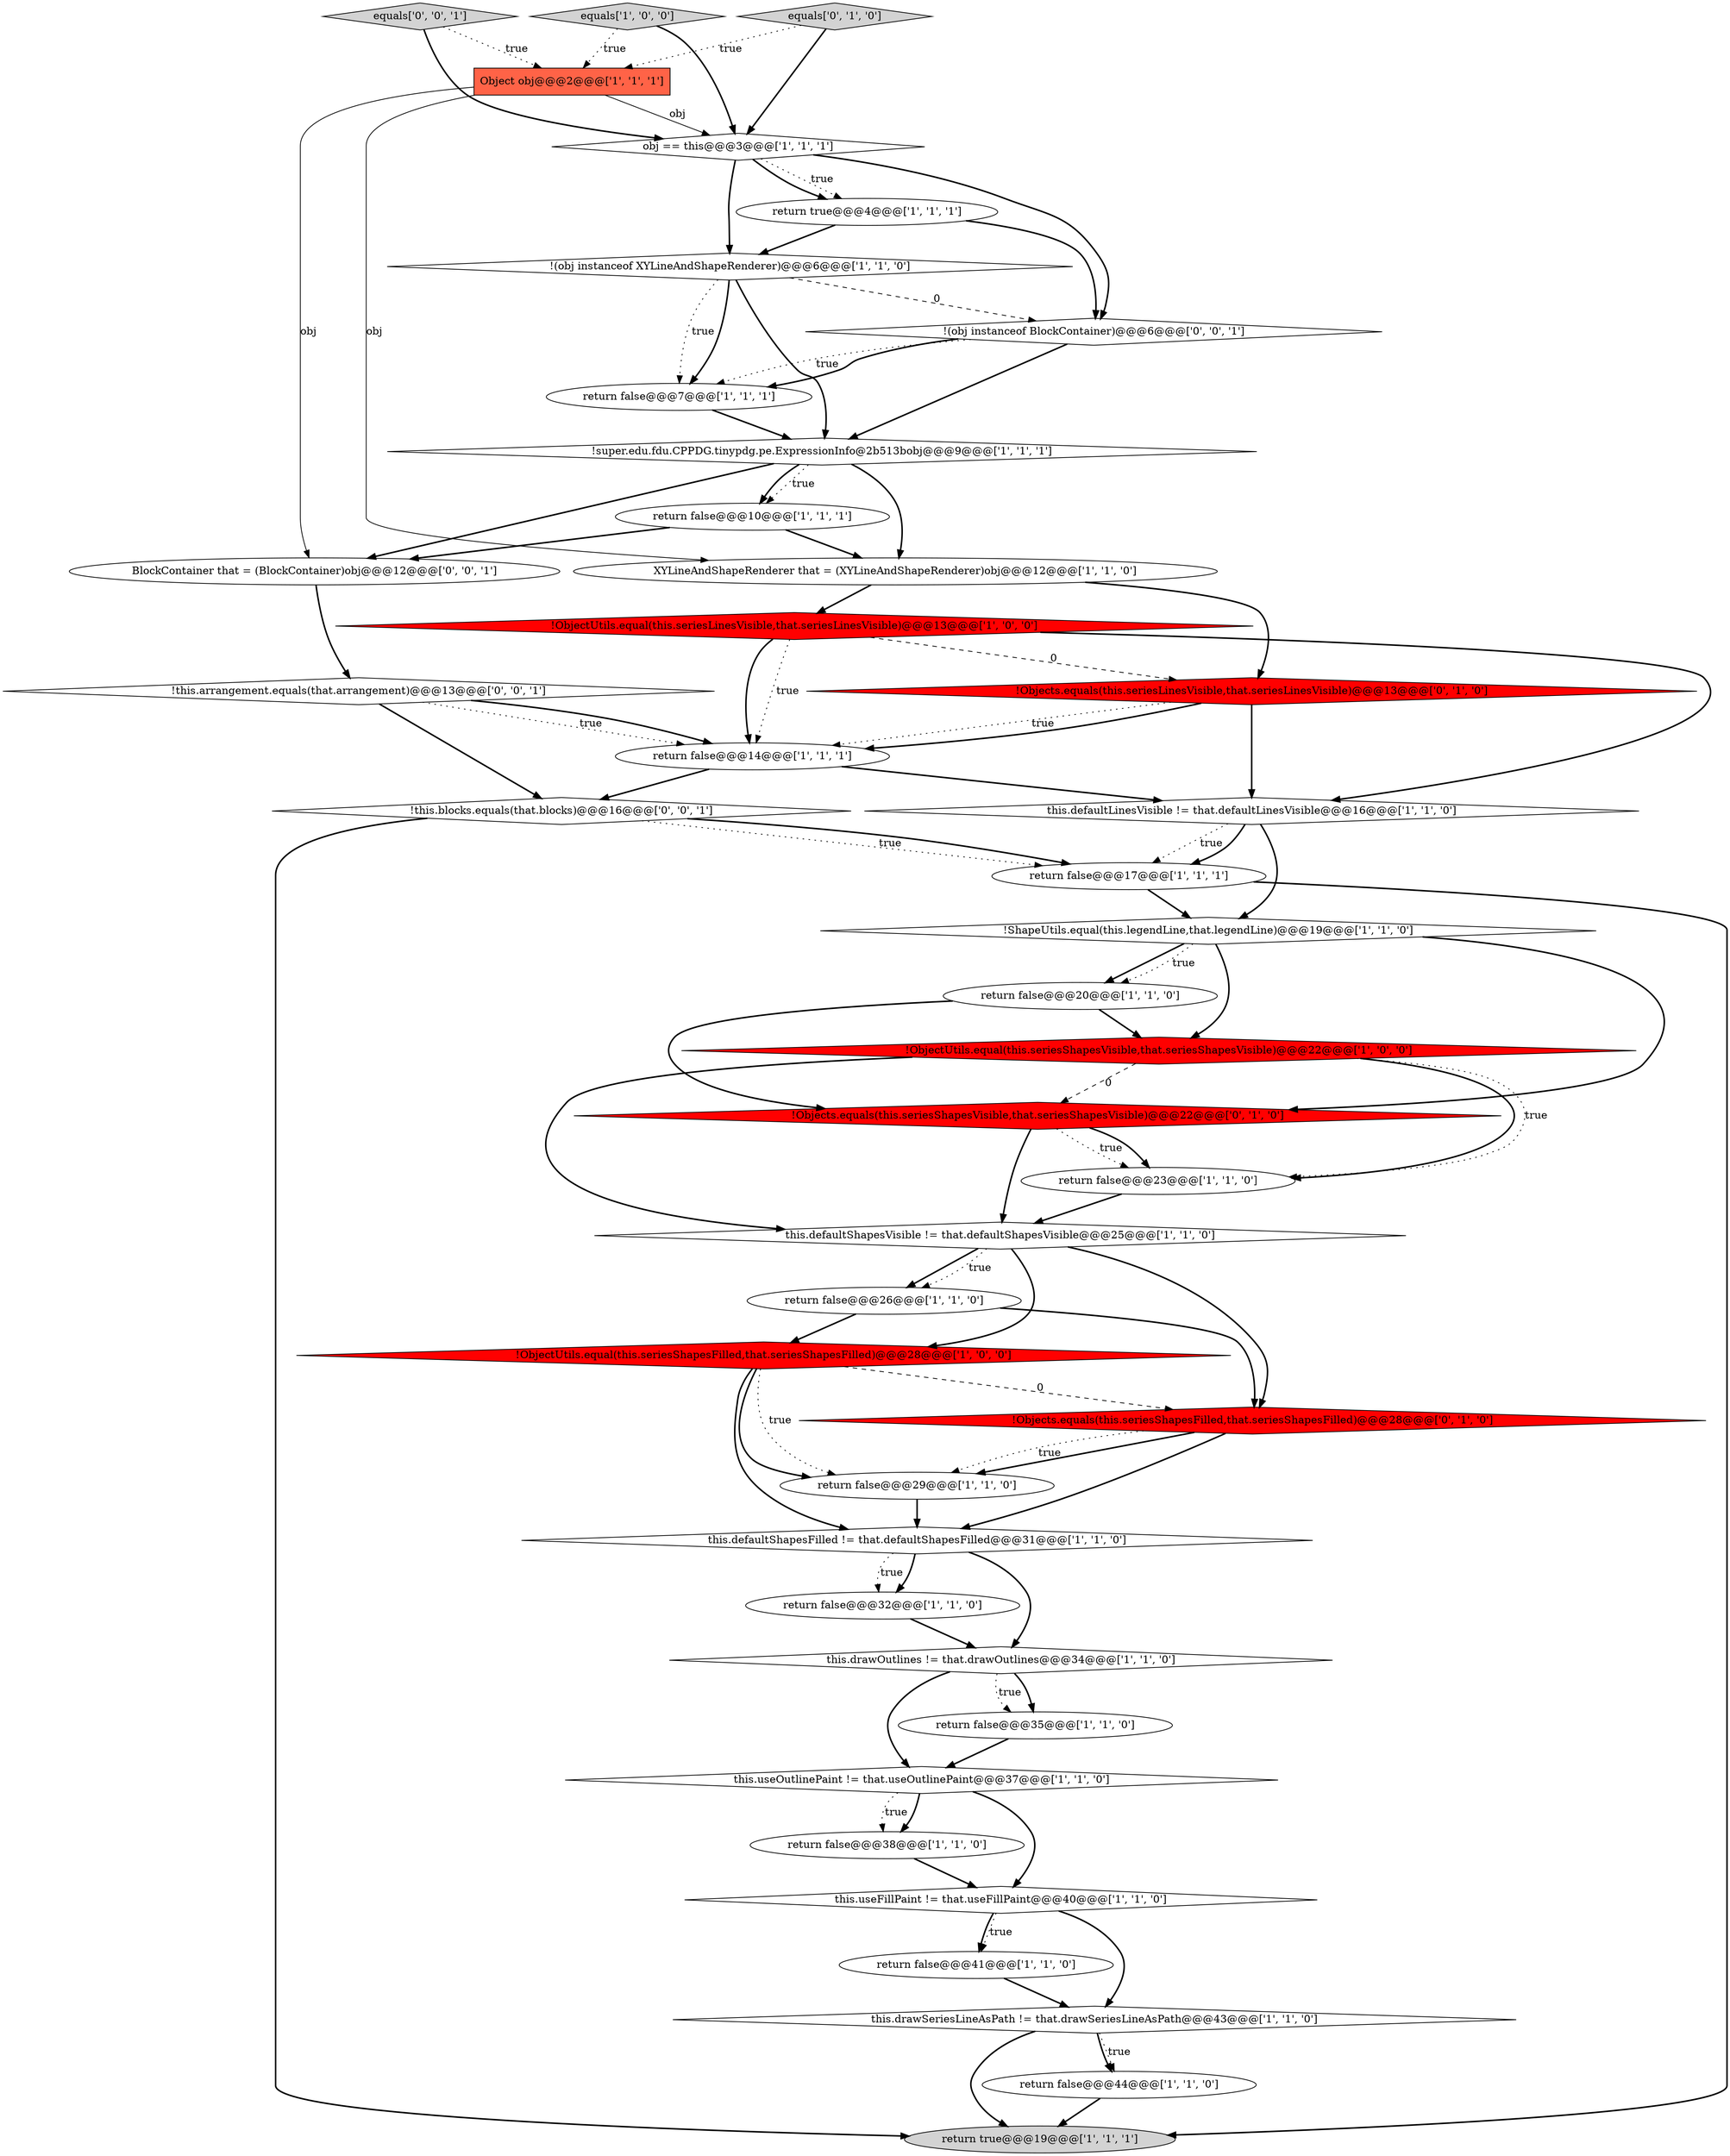 digraph {
3 [style = filled, label = "XYLineAndShapeRenderer that = (XYLineAndShapeRenderer)obj@@@12@@@['1', '1', '0']", fillcolor = white, shape = ellipse image = "AAA0AAABBB1BBB"];
21 [style = filled, label = "return true@@@19@@@['1', '1', '1']", fillcolor = lightgray, shape = ellipse image = "AAA0AAABBB1BBB"];
16 [style = filled, label = "this.defaultShapesVisible != that.defaultShapesVisible@@@25@@@['1', '1', '0']", fillcolor = white, shape = diamond image = "AAA0AAABBB1BBB"];
7 [style = filled, label = "return false@@@29@@@['1', '1', '0']", fillcolor = white, shape = ellipse image = "AAA0AAABBB1BBB"];
10 [style = filled, label = "return false@@@14@@@['1', '1', '1']", fillcolor = white, shape = ellipse image = "AAA0AAABBB1BBB"];
2 [style = filled, label = "obj == this@@@3@@@['1', '1', '1']", fillcolor = white, shape = diamond image = "AAA0AAABBB1BBB"];
30 [style = filled, label = "return false@@@26@@@['1', '1', '0']", fillcolor = white, shape = ellipse image = "AAA0AAABBB1BBB"];
35 [style = filled, label = "!Objects.equals(this.seriesShapesFilled,that.seriesShapesFilled)@@@28@@@['0', '1', '0']", fillcolor = red, shape = diamond image = "AAA1AAABBB2BBB"];
11 [style = filled, label = "Object obj@@@2@@@['1', '1', '1']", fillcolor = tomato, shape = box image = "AAA0AAABBB1BBB"];
15 [style = filled, label = "return false@@@20@@@['1', '1', '0']", fillcolor = white, shape = ellipse image = "AAA0AAABBB1BBB"];
34 [style = filled, label = "!Objects.equals(this.seriesShapesVisible,that.seriesShapesVisible)@@@22@@@['0', '1', '0']", fillcolor = red, shape = diamond image = "AAA1AAABBB2BBB"];
4 [style = filled, label = "return false@@@41@@@['1', '1', '0']", fillcolor = white, shape = ellipse image = "AAA0AAABBB1BBB"];
1 [style = filled, label = "this.drawSeriesLineAsPath != that.drawSeriesLineAsPath@@@43@@@['1', '1', '0']", fillcolor = white, shape = diamond image = "AAA0AAABBB1BBB"];
6 [style = filled, label = "!(obj instanceof XYLineAndShapeRenderer)@@@6@@@['1', '1', '0']", fillcolor = white, shape = diamond image = "AAA0AAABBB1BBB"];
23 [style = filled, label = "!super.edu.fdu.CPPDG.tinypdg.pe.ExpressionInfo@2b513bobj@@@9@@@['1', '1', '1']", fillcolor = white, shape = diamond image = "AAA0AAABBB1BBB"];
9 [style = filled, label = "!ObjectUtils.equal(this.seriesLinesVisible,that.seriesLinesVisible)@@@13@@@['1', '0', '0']", fillcolor = red, shape = diamond image = "AAA1AAABBB1BBB"];
25 [style = filled, label = "return false@@@7@@@['1', '1', '1']", fillcolor = white, shape = ellipse image = "AAA0AAABBB1BBB"];
37 [style = filled, label = "equals['0', '0', '1']", fillcolor = lightgray, shape = diamond image = "AAA0AAABBB3BBB"];
12 [style = filled, label = "return true@@@4@@@['1', '1', '1']", fillcolor = white, shape = ellipse image = "AAA0AAABBB1BBB"];
36 [style = filled, label = "BlockContainer that = (BlockContainer)obj@@@12@@@['0', '0', '1']", fillcolor = white, shape = ellipse image = "AAA0AAABBB3BBB"];
22 [style = filled, label = "return false@@@44@@@['1', '1', '0']", fillcolor = white, shape = ellipse image = "AAA0AAABBB1BBB"];
28 [style = filled, label = "equals['1', '0', '0']", fillcolor = lightgray, shape = diamond image = "AAA0AAABBB1BBB"];
38 [style = filled, label = "!this.blocks.equals(that.blocks)@@@16@@@['0', '0', '1']", fillcolor = white, shape = diamond image = "AAA0AAABBB3BBB"];
31 [style = filled, label = "this.useOutlinePaint != that.useOutlinePaint@@@37@@@['1', '1', '0']", fillcolor = white, shape = diamond image = "AAA0AAABBB1BBB"];
0 [style = filled, label = "return false@@@38@@@['1', '1', '0']", fillcolor = white, shape = ellipse image = "AAA0AAABBB1BBB"];
17 [style = filled, label = "this.useFillPaint != that.useFillPaint@@@40@@@['1', '1', '0']", fillcolor = white, shape = diamond image = "AAA0AAABBB1BBB"];
26 [style = filled, label = "!ObjectUtils.equal(this.seriesShapesFilled,that.seriesShapesFilled)@@@28@@@['1', '0', '0']", fillcolor = red, shape = diamond image = "AAA1AAABBB1BBB"];
27 [style = filled, label = "this.defaultLinesVisible != that.defaultLinesVisible@@@16@@@['1', '1', '0']", fillcolor = white, shape = diamond image = "AAA0AAABBB1BBB"];
19 [style = filled, label = "return false@@@17@@@['1', '1', '1']", fillcolor = white, shape = ellipse image = "AAA0AAABBB1BBB"];
8 [style = filled, label = "this.defaultShapesFilled != that.defaultShapesFilled@@@31@@@['1', '1', '0']", fillcolor = white, shape = diamond image = "AAA0AAABBB1BBB"];
5 [style = filled, label = "return false@@@32@@@['1', '1', '0']", fillcolor = white, shape = ellipse image = "AAA0AAABBB1BBB"];
32 [style = filled, label = "equals['0', '1', '0']", fillcolor = lightgray, shape = diamond image = "AAA0AAABBB2BBB"];
29 [style = filled, label = "return false@@@23@@@['1', '1', '0']", fillcolor = white, shape = ellipse image = "AAA0AAABBB1BBB"];
18 [style = filled, label = "return false@@@10@@@['1', '1', '1']", fillcolor = white, shape = ellipse image = "AAA0AAABBB1BBB"];
39 [style = filled, label = "!(obj instanceof BlockContainer)@@@6@@@['0', '0', '1']", fillcolor = white, shape = diamond image = "AAA0AAABBB3BBB"];
33 [style = filled, label = "!Objects.equals(this.seriesLinesVisible,that.seriesLinesVisible)@@@13@@@['0', '1', '0']", fillcolor = red, shape = diamond image = "AAA1AAABBB2BBB"];
40 [style = filled, label = "!this.arrangement.equals(that.arrangement)@@@13@@@['0', '0', '1']", fillcolor = white, shape = diamond image = "AAA0AAABBB3BBB"];
14 [style = filled, label = "return false@@@35@@@['1', '1', '0']", fillcolor = white, shape = ellipse image = "AAA0AAABBB1BBB"];
24 [style = filled, label = "!ShapeUtils.equal(this.legendLine,that.legendLine)@@@19@@@['1', '1', '0']", fillcolor = white, shape = diamond image = "AAA0AAABBB1BBB"];
20 [style = filled, label = "!ObjectUtils.equal(this.seriesShapesVisible,that.seriesShapesVisible)@@@22@@@['1', '0', '0']", fillcolor = red, shape = diamond image = "AAA1AAABBB1BBB"];
13 [style = filled, label = "this.drawOutlines != that.drawOutlines@@@34@@@['1', '1', '0']", fillcolor = white, shape = diamond image = "AAA0AAABBB1BBB"];
28->11 [style = dotted, label="true"];
18->3 [style = bold, label=""];
2->6 [style = bold, label=""];
38->19 [style = dotted, label="true"];
34->29 [style = dotted, label="true"];
32->11 [style = dotted, label="true"];
24->34 [style = bold, label=""];
9->10 [style = bold, label=""];
40->38 [style = bold, label=""];
7->8 [style = bold, label=""];
27->19 [style = dotted, label="true"];
40->10 [style = dotted, label="true"];
19->24 [style = bold, label=""];
20->16 [style = bold, label=""];
23->18 [style = dotted, label="true"];
1->21 [style = bold, label=""];
15->20 [style = bold, label=""];
39->23 [style = bold, label=""];
35->8 [style = bold, label=""];
23->36 [style = bold, label=""];
27->19 [style = bold, label=""];
13->31 [style = bold, label=""];
11->2 [style = solid, label="obj"];
13->14 [style = bold, label=""];
35->7 [style = bold, label=""];
26->7 [style = bold, label=""];
15->34 [style = bold, label=""];
39->25 [style = dotted, label="true"];
0->17 [style = bold, label=""];
1->22 [style = dotted, label="true"];
30->26 [style = bold, label=""];
16->26 [style = bold, label=""];
11->36 [style = solid, label="obj"];
23->3 [style = bold, label=""];
3->33 [style = bold, label=""];
33->27 [style = bold, label=""];
24->20 [style = bold, label=""];
2->39 [style = bold, label=""];
20->34 [style = dashed, label="0"];
11->3 [style = solid, label="obj"];
6->25 [style = dotted, label="true"];
2->12 [style = dotted, label="true"];
39->25 [style = bold, label=""];
9->10 [style = dotted, label="true"];
29->16 [style = bold, label=""];
33->10 [style = dotted, label="true"];
26->7 [style = dotted, label="true"];
34->29 [style = bold, label=""];
36->40 [style = bold, label=""];
17->1 [style = bold, label=""];
35->7 [style = dotted, label="true"];
37->11 [style = dotted, label="true"];
17->4 [style = dotted, label="true"];
6->23 [style = bold, label=""];
31->0 [style = bold, label=""];
26->8 [style = bold, label=""];
26->35 [style = dashed, label="0"];
31->0 [style = dotted, label="true"];
38->19 [style = bold, label=""];
9->27 [style = bold, label=""];
3->9 [style = bold, label=""];
30->35 [style = bold, label=""];
5->13 [style = bold, label=""];
16->30 [style = bold, label=""];
34->16 [style = bold, label=""];
14->31 [style = bold, label=""];
27->24 [style = bold, label=""];
4->1 [style = bold, label=""];
37->2 [style = bold, label=""];
31->17 [style = bold, label=""];
12->39 [style = bold, label=""];
13->14 [style = dotted, label="true"];
23->18 [style = bold, label=""];
17->4 [style = bold, label=""];
8->13 [style = bold, label=""];
10->38 [style = bold, label=""];
24->15 [style = bold, label=""];
19->21 [style = bold, label=""];
40->10 [style = bold, label=""];
20->29 [style = bold, label=""];
25->23 [style = bold, label=""];
10->27 [style = bold, label=""];
16->30 [style = dotted, label="true"];
22->21 [style = bold, label=""];
33->10 [style = bold, label=""];
18->36 [style = bold, label=""];
12->6 [style = bold, label=""];
32->2 [style = bold, label=""];
2->12 [style = bold, label=""];
9->33 [style = dashed, label="0"];
1->22 [style = bold, label=""];
28->2 [style = bold, label=""];
6->39 [style = dashed, label="0"];
8->5 [style = bold, label=""];
20->29 [style = dotted, label="true"];
8->5 [style = dotted, label="true"];
24->15 [style = dotted, label="true"];
38->21 [style = bold, label=""];
16->35 [style = bold, label=""];
6->25 [style = bold, label=""];
}
